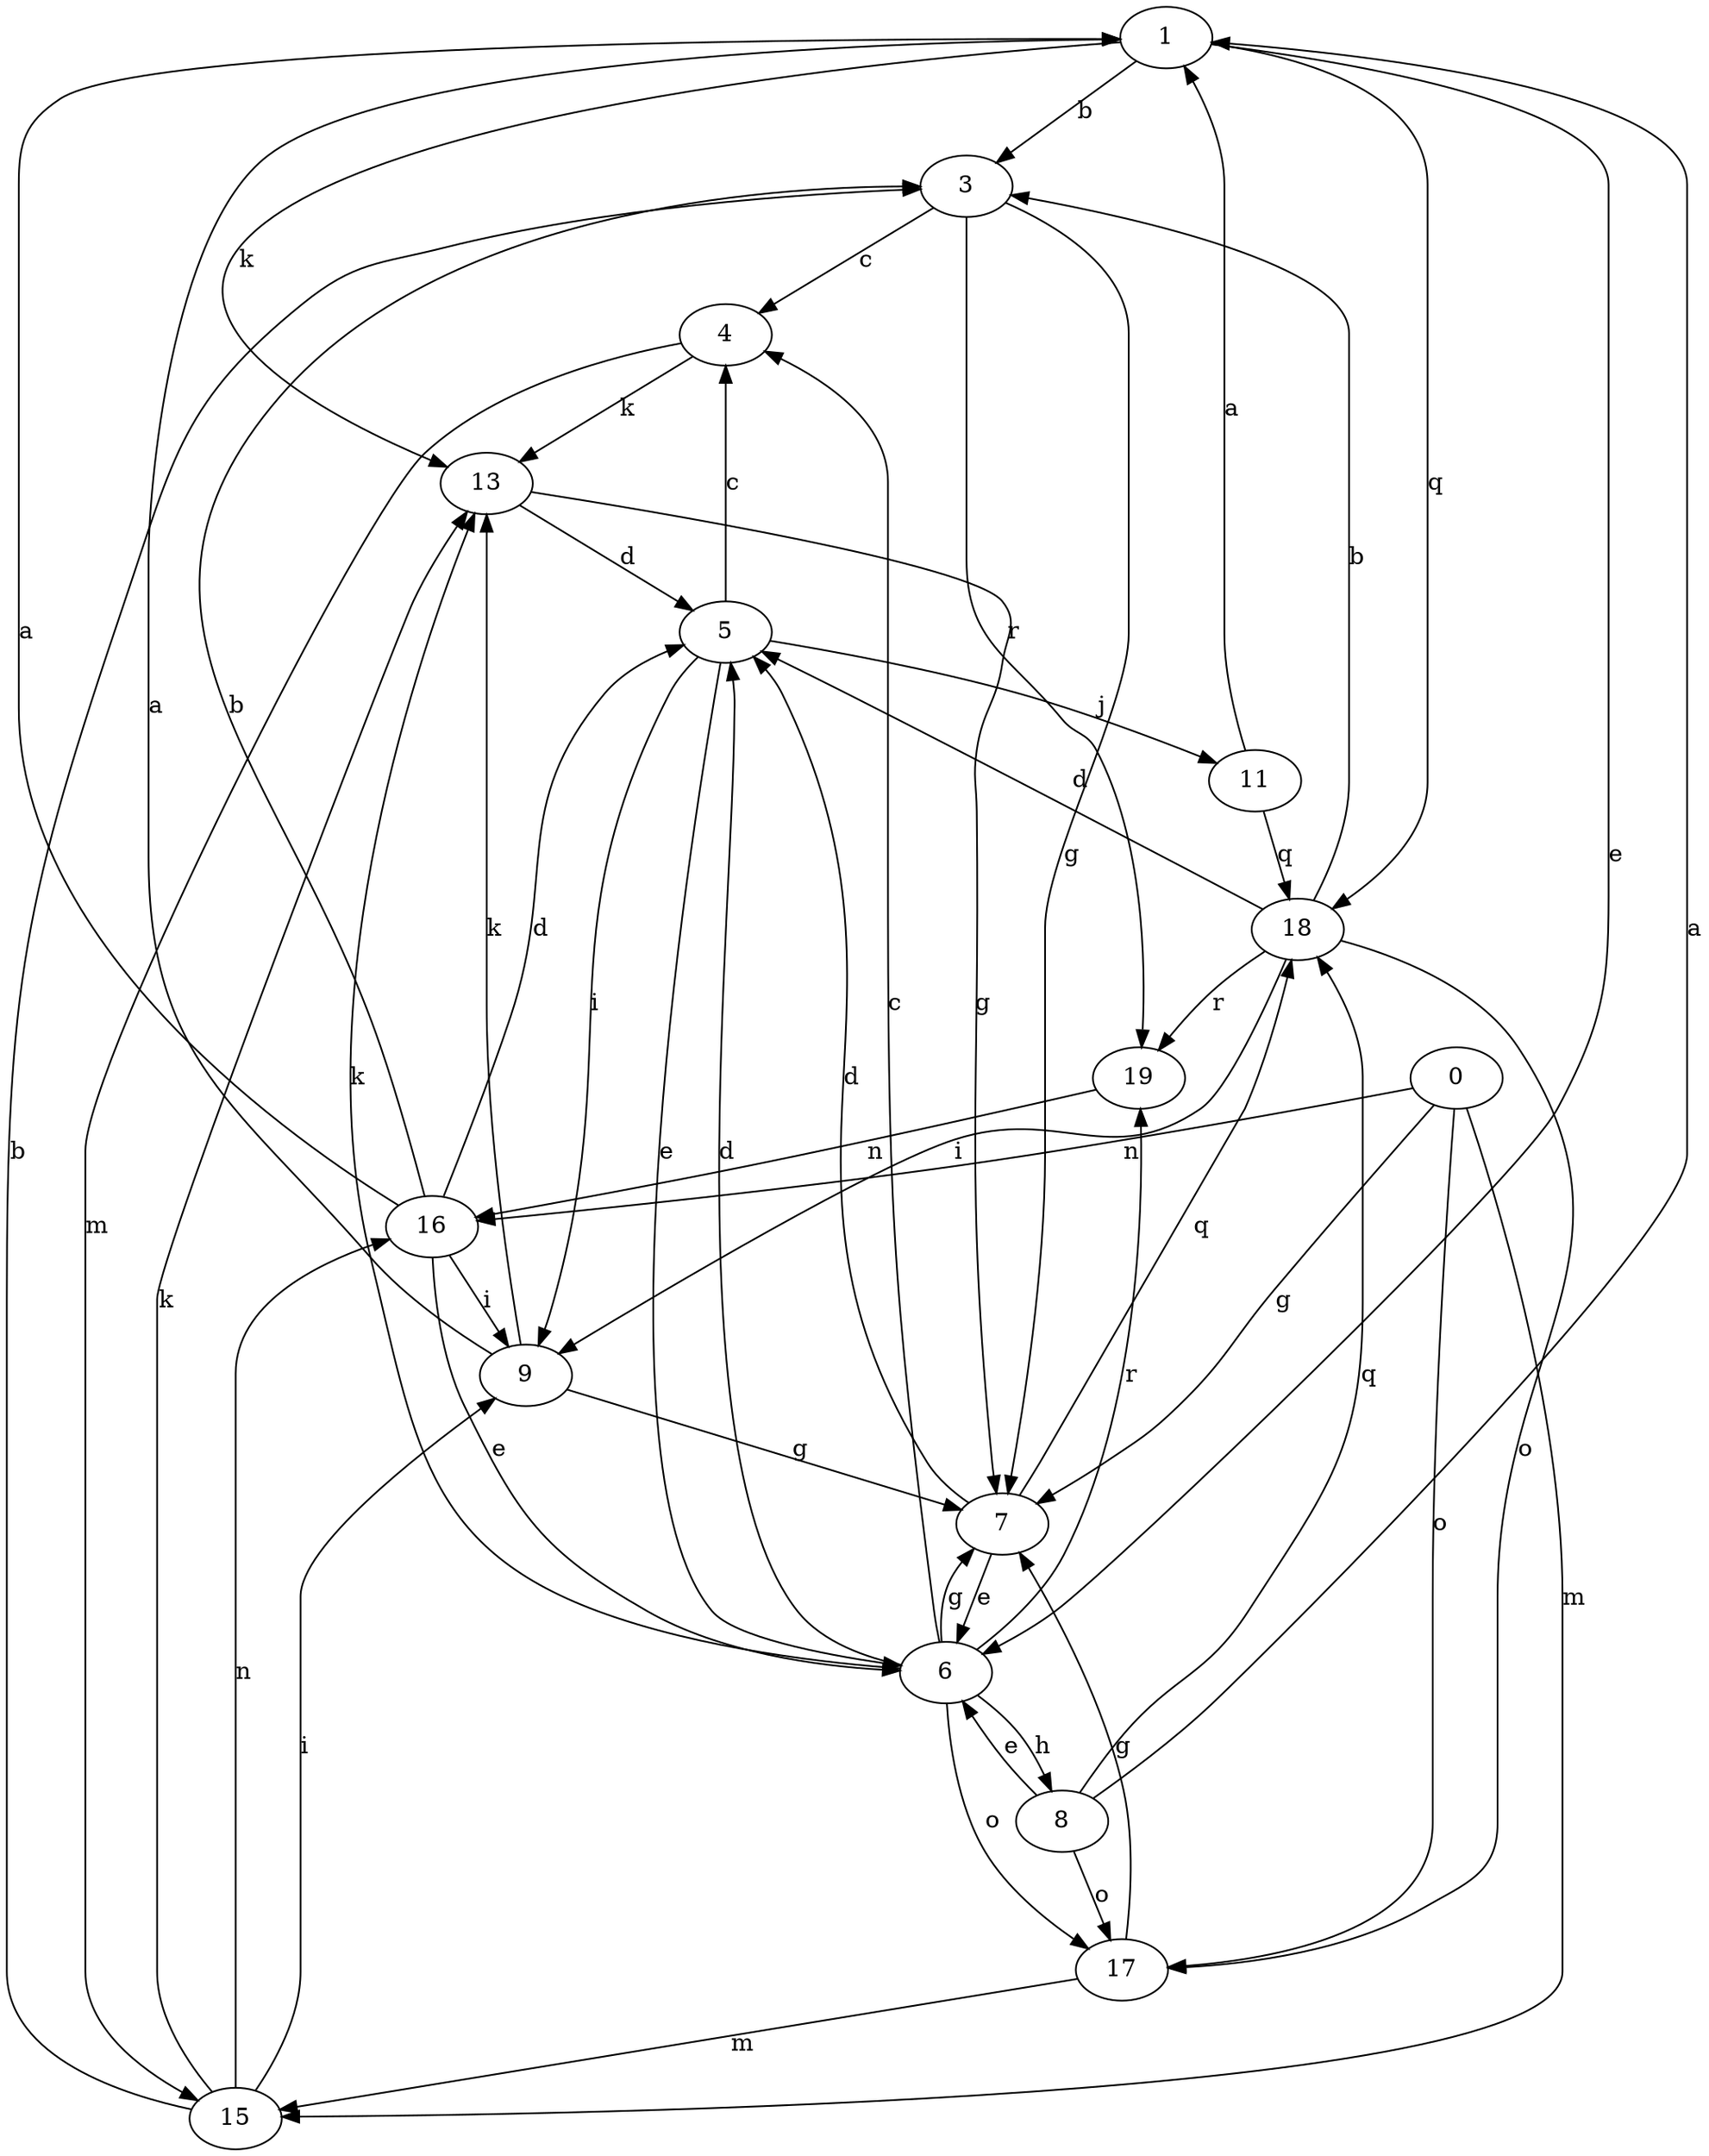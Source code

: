 strict digraph  {
1;
3;
4;
5;
6;
7;
0;
8;
9;
11;
13;
15;
16;
17;
18;
19;
1 -> 3  [label=b];
1 -> 6  [label=e];
1 -> 13  [label=k];
1 -> 18  [label=q];
3 -> 4  [label=c];
3 -> 7  [label=g];
3 -> 19  [label=r];
4 -> 13  [label=k];
4 -> 15  [label=m];
5 -> 4  [label=c];
5 -> 6  [label=e];
5 -> 9  [label=i];
5 -> 11  [label=j];
6 -> 4  [label=c];
6 -> 5  [label=d];
6 -> 7  [label=g];
6 -> 8  [label=h];
6 -> 13  [label=k];
6 -> 17  [label=o];
6 -> 19  [label=r];
7 -> 5  [label=d];
7 -> 6  [label=e];
7 -> 18  [label=q];
0 -> 7  [label=g];
0 -> 15  [label=m];
0 -> 16  [label=n];
0 -> 17  [label=o];
8 -> 1  [label=a];
8 -> 6  [label=e];
8 -> 17  [label=o];
8 -> 18  [label=q];
9 -> 1  [label=a];
9 -> 7  [label=g];
9 -> 13  [label=k];
11 -> 1  [label=a];
11 -> 18  [label=q];
13 -> 5  [label=d];
13 -> 7  [label=g];
15 -> 3  [label=b];
15 -> 9  [label=i];
15 -> 13  [label=k];
15 -> 16  [label=n];
16 -> 1  [label=a];
16 -> 3  [label=b];
16 -> 5  [label=d];
16 -> 6  [label=e];
16 -> 9  [label=i];
17 -> 7  [label=g];
17 -> 15  [label=m];
18 -> 3  [label=b];
18 -> 5  [label=d];
18 -> 9  [label=i];
18 -> 17  [label=o];
18 -> 19  [label=r];
19 -> 16  [label=n];
}
